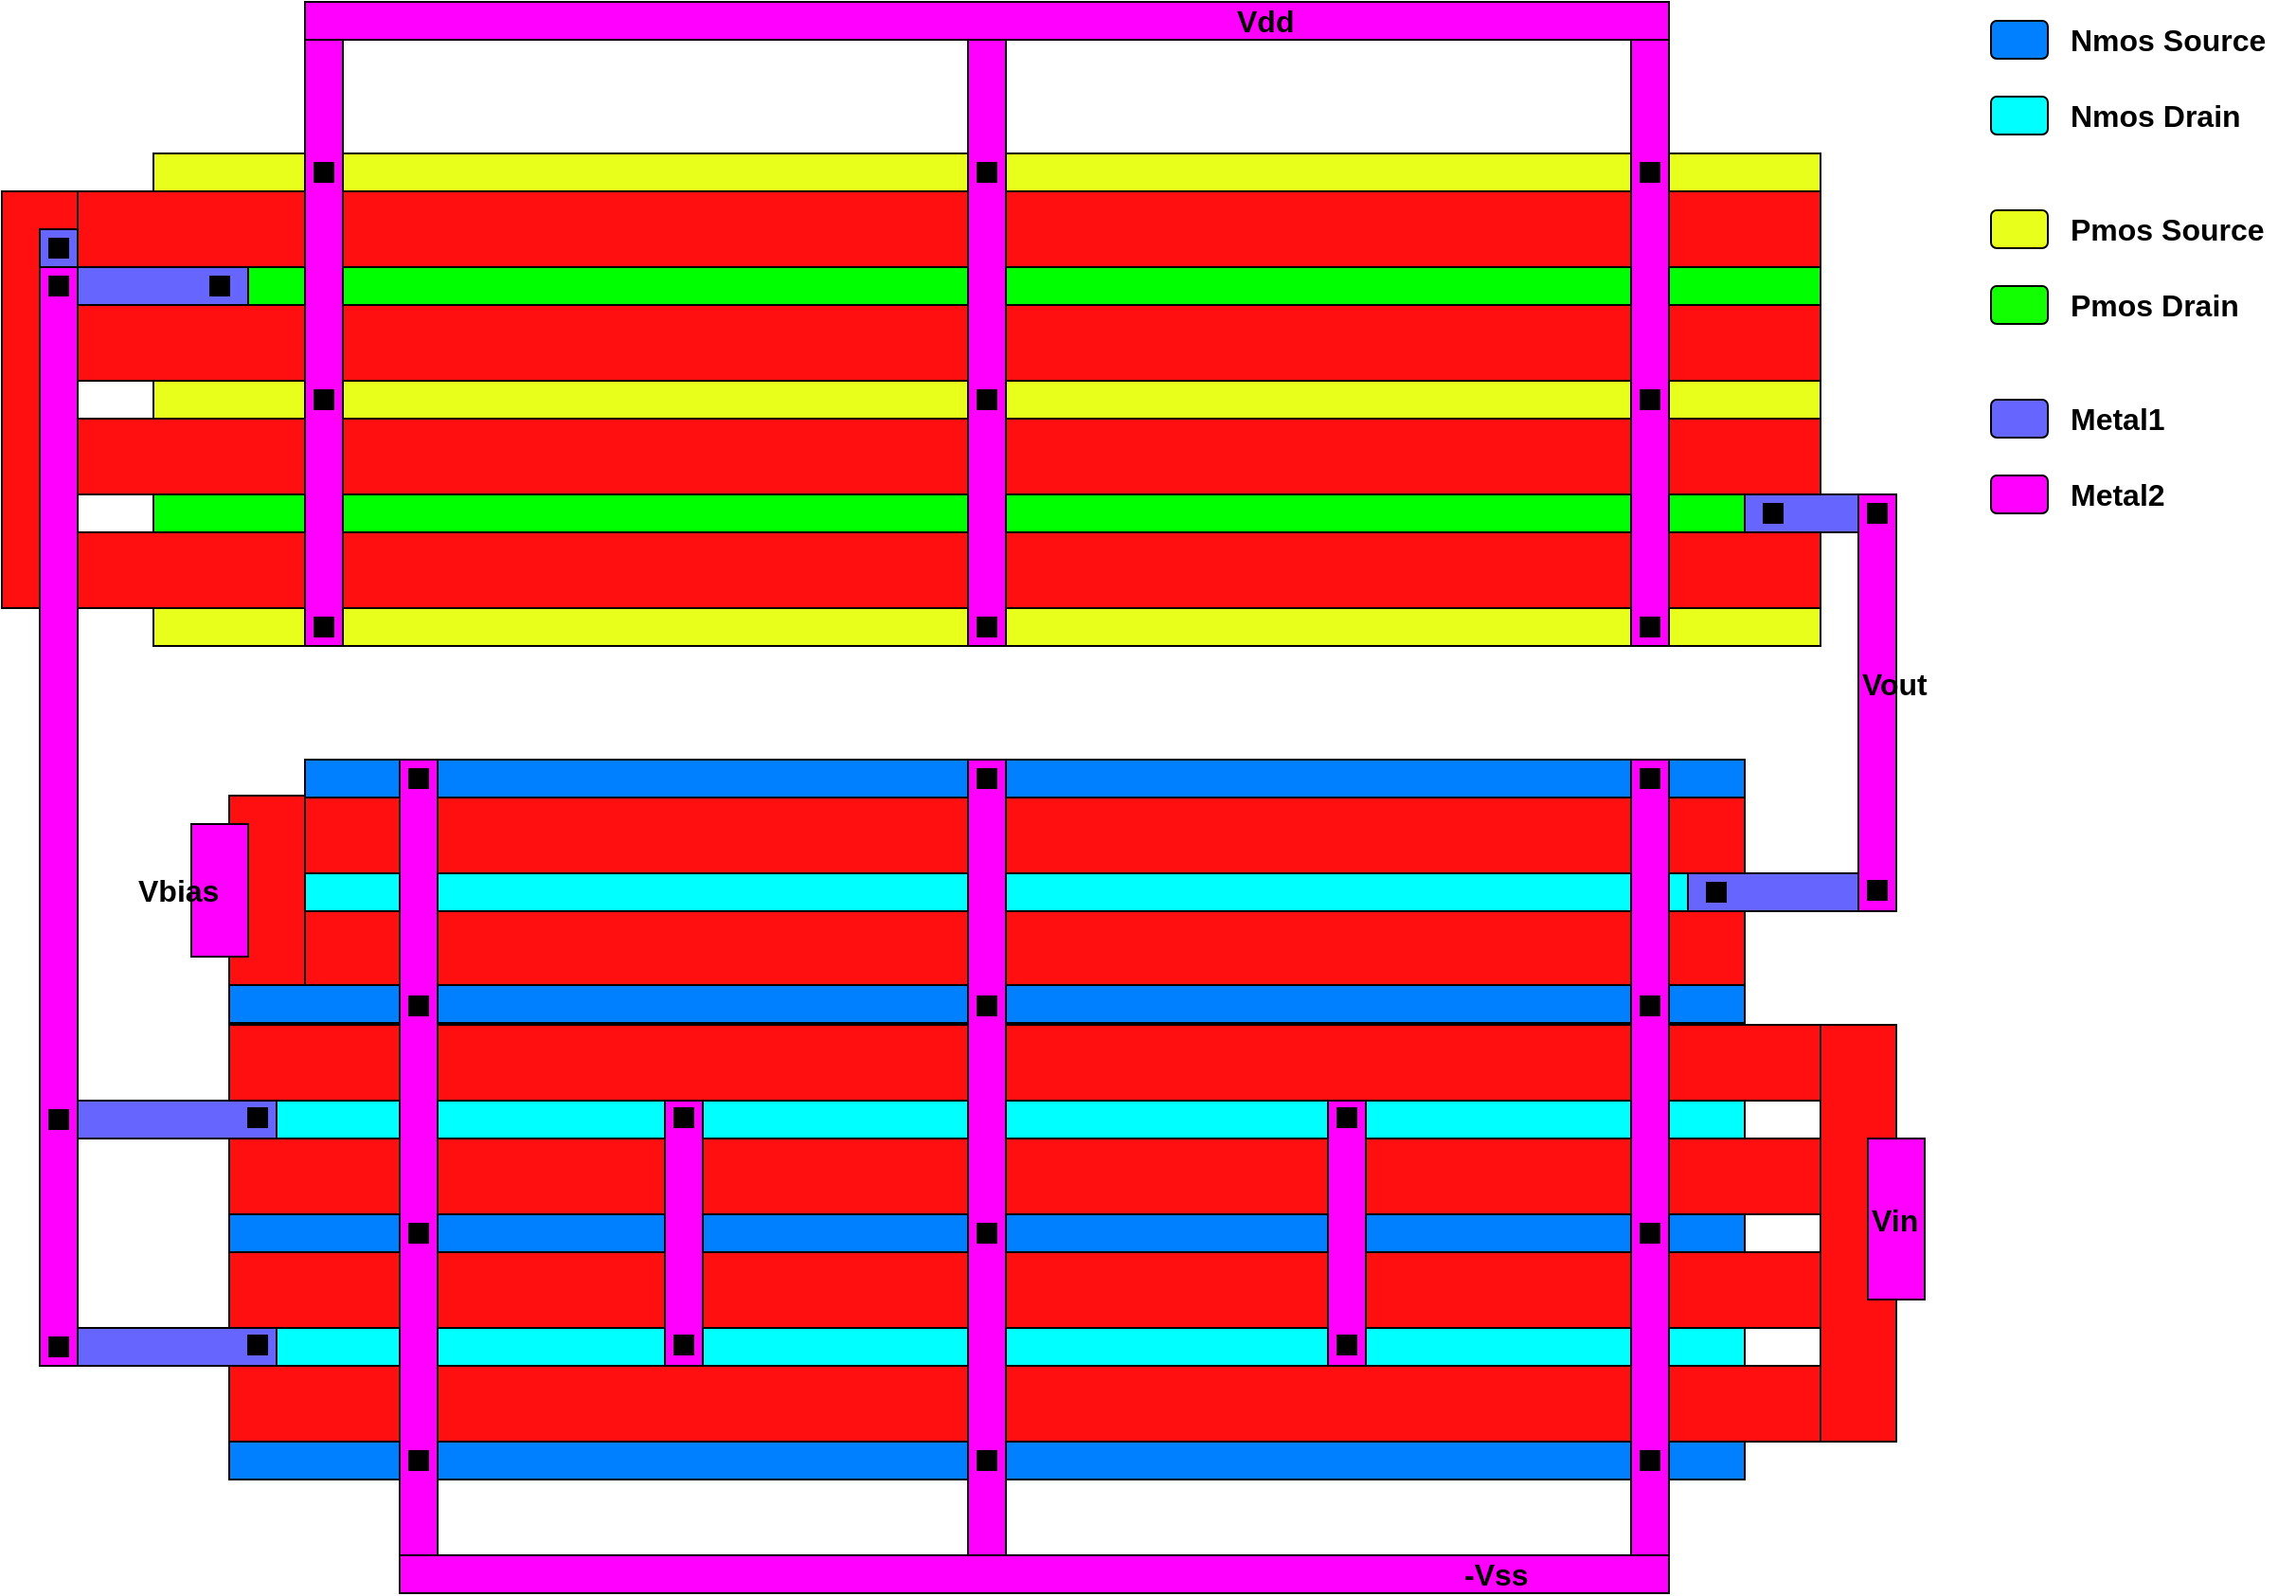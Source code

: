 <mxfile version="14.4.2" type="device"><diagram name="Page-1" id="7e0a89b8-554c-2b80-1dc8-d5c74ca68de4"><mxGraphModel dx="780" dy="812" grid="1" gridSize="10" guides="1" tooltips="1" connect="1" arrows="1" fold="1" page="1" pageScale="1" pageWidth="1100" pageHeight="850" background="#ffffff" math="0" shadow="0"><root><mxCell id="0"/><mxCell id="1" parent="0"/><mxCell id="Hpkl4akr6VLMQOKqiDri-402" value="" style="rounded=0;whiteSpace=wrap;html=1;fillColor=#00FFFF;" vertex="1" parent="1"><mxGeometry x="160" y="700" width="800" height="20" as="geometry"/></mxCell><mxCell id="Hpkl4akr6VLMQOKqiDri-406" value="" style="rounded=0;whiteSpace=wrap;html=1;fillColor=#00FFFF;" vertex="1" parent="1"><mxGeometry x="160" y="820" width="800" height="20" as="geometry"/></mxCell><mxCell id="Hpkl4akr6VLMQOKqiDri-463" value="" style="rounded=0;whiteSpace=wrap;html=1;fillColor=#6666FF;" vertex="1" parent="1"><mxGeometry x="60" y="700" width="125" height="20" as="geometry"/></mxCell><mxCell id="Hpkl4akr6VLMQOKqiDri-466" value="" style="rounded=0;whiteSpace=wrap;html=1;fillColor=#6666FF;" vertex="1" parent="1"><mxGeometry x="60" y="820" width="125" height="20" as="geometry"/></mxCell><mxCell id="Hpkl4akr6VLMQOKqiDri-244" value="" style="rounded=0;whiteSpace=wrap;html=1;fillColor=#00FFFF;" vertex="1" parent="1"><mxGeometry x="200" y="580" width="760" height="20" as="geometry"/></mxCell><mxCell id="Hpkl4akr6VLMQOKqiDri-455" value="" style="rounded=0;whiteSpace=wrap;html=1;fillColor=#6666FF;" vertex="1" parent="1"><mxGeometry x="930" y="580" width="110" height="20" as="geometry"/></mxCell><mxCell id="Hpkl4akr6VLMQOKqiDri-201" value="" style="rounded=0;whiteSpace=wrap;html=1;fillColor=#FF0F0F;" vertex="1" parent="1"><mxGeometry x="80" y="220" width="920" height="40" as="geometry"/></mxCell><mxCell id="Hpkl4akr6VLMQOKqiDri-202" value="" style="rounded=0;whiteSpace=wrap;html=1;fillColor=#00FF00;" vertex="1" parent="1"><mxGeometry x="120" y="260" width="880" height="20" as="geometry"/></mxCell><mxCell id="Hpkl4akr6VLMQOKqiDri-203" value="" style="rounded=0;whiteSpace=wrap;html=1;fillColor=#E8FF1C;" vertex="1" parent="1"><mxGeometry x="120" y="200" width="880" height="20" as="geometry"/></mxCell><mxCell id="Hpkl4akr6VLMQOKqiDri-241" value="" style="rounded=0;whiteSpace=wrap;html=1;fillColor=#0080FF;" vertex="1" parent="1"><mxGeometry x="200" y="520" width="760" height="20" as="geometry"/></mxCell><mxCell id="Hpkl4akr6VLMQOKqiDri-243" value="" style="rounded=0;whiteSpace=wrap;html=1;fillColor=#FF0F0F;" vertex="1" parent="1"><mxGeometry x="200" y="540" width="760" height="40" as="geometry"/></mxCell><mxCell id="Hpkl4akr6VLMQOKqiDri-254" value="" style="rounded=1;whiteSpace=wrap;html=1;fillColor=#0080FF;" vertex="1" parent="1"><mxGeometry x="1090" y="130" width="30" height="20" as="geometry"/></mxCell><mxCell id="Hpkl4akr6VLMQOKqiDri-255" value="" style="rounded=1;whiteSpace=wrap;html=1;fillColor=#00FFFF;gradientDirection=north;" vertex="1" parent="1"><mxGeometry x="1090" y="170" width="30" height="20" as="geometry"/></mxCell><mxCell id="Hpkl4akr6VLMQOKqiDri-256" value="" style="rounded=1;whiteSpace=wrap;html=1;fillColor=#11FF00;" vertex="1" parent="1"><mxGeometry x="1090" y="270" width="30" height="20" as="geometry"/></mxCell><mxCell id="Hpkl4akr6VLMQOKqiDri-257" value="" style="rounded=1;whiteSpace=wrap;html=1;gradientDirection=north;fillColor=#E8FF1C;" vertex="1" parent="1"><mxGeometry x="1090" y="230" width="30" height="20" as="geometry"/></mxCell><mxCell id="Hpkl4akr6VLMQOKqiDri-258" value="&lt;b style=&quot;font-size: 16px&quot;&gt;Nmos Source&lt;/b&gt;" style="text;html=1;align=left;verticalAlign=middle;resizable=0;points=[];autosize=1;" vertex="1" parent="1"><mxGeometry x="1130" y="130" width="120" height="20" as="geometry"/></mxCell><mxCell id="Hpkl4akr6VLMQOKqiDri-259" value="&lt;b style=&quot;font-size: 16px&quot;&gt;Nmos Drain&lt;/b&gt;" style="text;html=1;align=left;verticalAlign=middle;resizable=0;points=[];autosize=1;" vertex="1" parent="1"><mxGeometry x="1130" y="170" width="110" height="20" as="geometry"/></mxCell><mxCell id="Hpkl4akr6VLMQOKqiDri-260" value="&lt;b style=&quot;font-size: 16px&quot;&gt;Pmos Drain&lt;/b&gt;" style="text;html=1;align=left;verticalAlign=middle;resizable=0;points=[];autosize=1;" vertex="1" parent="1"><mxGeometry x="1130" y="270" width="100" height="20" as="geometry"/></mxCell><mxCell id="Hpkl4akr6VLMQOKqiDri-261" value="&lt;b style=&quot;font-size: 16px&quot;&gt;Pmos Source&lt;/b&gt;" style="text;html=1;align=left;verticalAlign=middle;resizable=0;points=[];autosize=1;" vertex="1" parent="1"><mxGeometry x="1130" y="230" width="120" height="20" as="geometry"/></mxCell><mxCell id="Hpkl4akr6VLMQOKqiDri-356" value="" style="rounded=1;whiteSpace=wrap;html=1;fillColor=#6666FF;" vertex="1" parent="1"><mxGeometry x="1090" y="330" width="30" height="20" as="geometry"/></mxCell><mxCell id="Hpkl4akr6VLMQOKqiDri-357" value="&lt;b style=&quot;font-size: 16px&quot;&gt;Metal1&lt;br&gt;&lt;/b&gt;" style="text;html=1;align=left;verticalAlign=middle;resizable=0;points=[];autosize=1;" vertex="1" parent="1"><mxGeometry x="1130" y="330" width="70" height="20" as="geometry"/></mxCell><mxCell id="Hpkl4akr6VLMQOKqiDri-358" value="" style="rounded=1;whiteSpace=wrap;html=1;fillColor=#FF00FF;" vertex="1" parent="1"><mxGeometry x="1090" y="370" width="30" height="20" as="geometry"/></mxCell><mxCell id="Hpkl4akr6VLMQOKqiDri-359" value="&lt;b style=&quot;font-size: 16px&quot;&gt;Metal2&lt;br&gt;&lt;/b&gt;" style="text;html=1;align=left;verticalAlign=middle;resizable=0;points=[];autosize=1;" vertex="1" parent="1"><mxGeometry x="1130" y="370" width="70" height="20" as="geometry"/></mxCell><mxCell id="Hpkl4akr6VLMQOKqiDri-392" value="" style="rounded=0;whiteSpace=wrap;html=1;fillColor=#FF0F0F;" vertex="1" parent="1"><mxGeometry x="80" y="280" width="920" height="40" as="geometry"/></mxCell><mxCell id="Hpkl4akr6VLMQOKqiDri-393" value="" style="rounded=0;whiteSpace=wrap;html=1;fillColor=#00FF00;" vertex="1" parent="1"><mxGeometry x="120" y="380" width="880" height="20" as="geometry"/></mxCell><mxCell id="Hpkl4akr6VLMQOKqiDri-395" value="" style="rounded=0;whiteSpace=wrap;html=1;fillColor=#E8FF1C;" vertex="1" parent="1"><mxGeometry x="120" y="320" width="880" height="20" as="geometry"/></mxCell><mxCell id="Hpkl4akr6VLMQOKqiDri-396" value="" style="rounded=0;whiteSpace=wrap;html=1;fillColor=#FF0F0F;" vertex="1" parent="1"><mxGeometry x="80" y="340" width="920" height="40" as="geometry"/></mxCell><mxCell id="Hpkl4akr6VLMQOKqiDri-397" value="" style="rounded=0;whiteSpace=wrap;html=1;fillColor=#FF0F0F;" vertex="1" parent="1"><mxGeometry x="80" y="400" width="920" height="40" as="geometry"/></mxCell><mxCell id="Hpkl4akr6VLMQOKqiDri-398" value="" style="rounded=0;whiteSpace=wrap;html=1;fillColor=#E8FF1C;" vertex="1" parent="1"><mxGeometry x="120" y="440" width="880" height="20" as="geometry"/></mxCell><mxCell id="Hpkl4akr6VLMQOKqiDri-399" value="" style="rounded=0;whiteSpace=wrap;html=1;fillColor=#FF0F0F;" vertex="1" parent="1"><mxGeometry x="200" y="600" width="760" height="40" as="geometry"/></mxCell><mxCell id="Hpkl4akr6VLMQOKqiDri-400" value="" style="rounded=0;whiteSpace=wrap;html=1;fillColor=#FF0F0F;" vertex="1" parent="1"><mxGeometry x="160" y="660" width="840" height="40" as="geometry"/></mxCell><mxCell id="Hpkl4akr6VLMQOKqiDri-401" value="" style="rounded=0;whiteSpace=wrap;html=1;fillColor=#0080FF;" vertex="1" parent="1"><mxGeometry x="160" y="639" width="800" height="20" as="geometry"/></mxCell><mxCell id="Hpkl4akr6VLMQOKqiDri-403" value="" style="rounded=0;whiteSpace=wrap;html=1;fillColor=#FF0F0F;" vertex="1" parent="1"><mxGeometry x="160" y="720" width="840" height="40" as="geometry"/></mxCell><mxCell id="Hpkl4akr6VLMQOKqiDri-404" value="" style="rounded=0;whiteSpace=wrap;html=1;fillColor=#FF0F0F;" vertex="1" parent="1"><mxGeometry x="160" y="780" width="840" height="40" as="geometry"/></mxCell><mxCell id="Hpkl4akr6VLMQOKqiDri-405" value="" style="rounded=0;whiteSpace=wrap;html=1;fillColor=#0080FF;" vertex="1" parent="1"><mxGeometry x="160" y="760" width="800" height="20" as="geometry"/></mxCell><mxCell id="Hpkl4akr6VLMQOKqiDri-407" value="" style="rounded=0;whiteSpace=wrap;html=1;fillColor=#FF0F0F;" vertex="1" parent="1"><mxGeometry x="160" y="840" width="840" height="40" as="geometry"/></mxCell><mxCell id="Hpkl4akr6VLMQOKqiDri-408" value="" style="rounded=0;whiteSpace=wrap;html=1;fillColor=#0080FF;" vertex="1" parent="1"><mxGeometry x="160" y="880" width="800" height="20" as="geometry"/></mxCell><mxCell id="Hpkl4akr6VLMQOKqiDri-409" value="" style="rounded=0;whiteSpace=wrap;html=1;fillColor=#FF0F0F;" vertex="1" parent="1"><mxGeometry x="40" y="220" width="40" height="220" as="geometry"/></mxCell><mxCell id="Hpkl4akr6VLMQOKqiDri-411" value="" style="rounded=0;whiteSpace=wrap;html=1;fillColor=#FF0F0F;" vertex="1" parent="1"><mxGeometry x="1000" y="660" width="40" height="220" as="geometry"/></mxCell><mxCell id="Hpkl4akr6VLMQOKqiDri-412" value="" style="rounded=0;whiteSpace=wrap;html=1;fillColor=#FF0F0F;" vertex="1" parent="1"><mxGeometry x="160" y="539" width="40" height="100" as="geometry"/></mxCell><mxCell id="Hpkl4akr6VLMQOKqiDri-413" value="" style="rounded=0;whiteSpace=wrap;html=1;fillColor=#FF00FF;" vertex="1" parent="1"><mxGeometry x="200" y="120" width="20" height="340" as="geometry"/></mxCell><mxCell id="Hpkl4akr6VLMQOKqiDri-414" value="" style="rounded=0;whiteSpace=wrap;html=1;fillColor=#000000;" vertex="1" parent="1"><mxGeometry x="205" y="205" width="10" height="10" as="geometry"/></mxCell><mxCell id="Hpkl4akr6VLMQOKqiDri-416" value="" style="rounded=0;whiteSpace=wrap;html=1;fillColor=#000000;" vertex="1" parent="1"><mxGeometry x="205" y="325" width="10" height="10" as="geometry"/></mxCell><mxCell id="Hpkl4akr6VLMQOKqiDri-417" value="" style="rounded=0;whiteSpace=wrap;html=1;fillColor=#000000;" vertex="1" parent="1"><mxGeometry x="205" y="445" width="10" height="10" as="geometry"/></mxCell><mxCell id="Hpkl4akr6VLMQOKqiDri-419" value="" style="rounded=0;whiteSpace=wrap;html=1;fillColor=#FF00FF;" vertex="1" parent="1"><mxGeometry x="900" y="120" width="20" height="340" as="geometry"/></mxCell><mxCell id="Hpkl4akr6VLMQOKqiDri-420" value="" style="rounded=0;whiteSpace=wrap;html=1;fillColor=#000000;" vertex="1" parent="1"><mxGeometry x="905" y="205" width="10" height="10" as="geometry"/></mxCell><mxCell id="Hpkl4akr6VLMQOKqiDri-421" value="" style="rounded=0;whiteSpace=wrap;html=1;fillColor=#000000;" vertex="1" parent="1"><mxGeometry x="905" y="325" width="10" height="10" as="geometry"/></mxCell><mxCell id="Hpkl4akr6VLMQOKqiDri-422" value="" style="rounded=0;whiteSpace=wrap;html=1;fillColor=#000000;" vertex="1" parent="1"><mxGeometry x="905" y="445" width="10" height="10" as="geometry"/></mxCell><mxCell id="Hpkl4akr6VLMQOKqiDri-423" value="" style="rounded=0;whiteSpace=wrap;html=1;fillColor=#FF00FF;" vertex="1" parent="1"><mxGeometry x="550" y="120" width="20" height="340" as="geometry"/></mxCell><mxCell id="Hpkl4akr6VLMQOKqiDri-424" value="" style="rounded=0;whiteSpace=wrap;html=1;fillColor=#000000;" vertex="1" parent="1"><mxGeometry x="555" y="205" width="10" height="10" as="geometry"/></mxCell><mxCell id="Hpkl4akr6VLMQOKqiDri-425" value="" style="rounded=0;whiteSpace=wrap;html=1;fillColor=#000000;" vertex="1" parent="1"><mxGeometry x="555" y="325" width="10" height="10" as="geometry"/></mxCell><mxCell id="Hpkl4akr6VLMQOKqiDri-426" value="" style="rounded=0;whiteSpace=wrap;html=1;fillColor=#000000;" vertex="1" parent="1"><mxGeometry x="555" y="445" width="10" height="10" as="geometry"/></mxCell><mxCell id="Hpkl4akr6VLMQOKqiDri-427" value="" style="rounded=0;whiteSpace=wrap;html=1;fillColor=#FF00FF;" vertex="1" parent="1"><mxGeometry x="200" y="120" width="720" height="20" as="geometry"/></mxCell><mxCell id="Hpkl4akr6VLMQOKqiDri-428" value="" style="rounded=0;whiteSpace=wrap;html=1;fillColor=#6666FF;" vertex="1" parent="1"><mxGeometry x="60" y="260" width="110" height="20" as="geometry"/></mxCell><mxCell id="Hpkl4akr6VLMQOKqiDri-429" value="" style="rounded=0;whiteSpace=wrap;html=1;fillColor=#000000;" vertex="1" parent="1"><mxGeometry x="150" y="265" width="10" height="10" as="geometry"/></mxCell><mxCell id="Hpkl4akr6VLMQOKqiDri-431" value="" style="rounded=0;whiteSpace=wrap;html=1;fillColor=#6666FF;" vertex="1" parent="1"><mxGeometry x="60" y="240" width="20" height="20" as="geometry"/></mxCell><mxCell id="Hpkl4akr6VLMQOKqiDri-432" value="" style="rounded=0;whiteSpace=wrap;html=1;fillColor=#000000;" vertex="1" parent="1"><mxGeometry x="65" y="245" width="10" height="10" as="geometry"/></mxCell><mxCell id="Hpkl4akr6VLMQOKqiDri-433" value="" style="rounded=0;whiteSpace=wrap;html=1;fillColor=#6666FF;" vertex="1" parent="1"><mxGeometry x="960" y="380" width="80" height="20" as="geometry"/></mxCell><mxCell id="Hpkl4akr6VLMQOKqiDri-434" value="" style="rounded=0;whiteSpace=wrap;html=1;fillColor=#000000;" vertex="1" parent="1"><mxGeometry x="970" y="385" width="10" height="10" as="geometry"/></mxCell><mxCell id="Hpkl4akr6VLMQOKqiDri-435" value="" style="rounded=0;whiteSpace=wrap;html=1;fillColor=#FF00FF;" vertex="1" parent="1"><mxGeometry x="1020" y="380" width="20" height="220" as="geometry"/></mxCell><mxCell id="Hpkl4akr6VLMQOKqiDri-436" value="" style="rounded=0;whiteSpace=wrap;html=1;fillColor=#000000;" vertex="1" parent="1"><mxGeometry x="1025" y="385" width="10" height="10" as="geometry"/></mxCell><mxCell id="Hpkl4akr6VLMQOKqiDri-437" value="" style="rounded=0;whiteSpace=wrap;html=1;fillColor=#FF00FF;" vertex="1" parent="1"><mxGeometry x="60" y="260" width="20" height="580" as="geometry"/></mxCell><mxCell id="Hpkl4akr6VLMQOKqiDri-438" value="" style="rounded=0;whiteSpace=wrap;html=1;fillColor=#000000;" vertex="1" parent="1"><mxGeometry x="65" y="265" width="10" height="10" as="geometry"/></mxCell><mxCell id="Hpkl4akr6VLMQOKqiDri-440" value="" style="rounded=0;whiteSpace=wrap;html=1;fillColor=#FF00FF;" vertex="1" parent="1"><mxGeometry x="250" y="520" width="20" height="440" as="geometry"/></mxCell><mxCell id="Hpkl4akr6VLMQOKqiDri-441" value="" style="rounded=0;whiteSpace=wrap;html=1;fillColor=#000000;" vertex="1" parent="1"><mxGeometry x="255" y="525" width="10" height="10" as="geometry"/></mxCell><mxCell id="Hpkl4akr6VLMQOKqiDri-442" value="" style="rounded=0;whiteSpace=wrap;html=1;fillColor=#000000;" vertex="1" parent="1"><mxGeometry x="255" y="645" width="10" height="10" as="geometry"/></mxCell><mxCell id="Hpkl4akr6VLMQOKqiDri-443" value="" style="rounded=0;whiteSpace=wrap;html=1;fillColor=#000000;" vertex="1" parent="1"><mxGeometry x="255" y="765" width="10" height="10" as="geometry"/></mxCell><mxCell id="Hpkl4akr6VLMQOKqiDri-444" value="" style="rounded=0;whiteSpace=wrap;html=1;fillColor=#000000;" vertex="1" parent="1"><mxGeometry x="255" y="885" width="10" height="10" as="geometry"/></mxCell><mxCell id="Hpkl4akr6VLMQOKqiDri-445" value="" style="rounded=0;whiteSpace=wrap;html=1;fillColor=#FF00FF;" vertex="1" parent="1"><mxGeometry x="900" y="520" width="20" height="440" as="geometry"/></mxCell><mxCell id="Hpkl4akr6VLMQOKqiDri-446" value="" style="rounded=0;whiteSpace=wrap;html=1;fillColor=#000000;" vertex="1" parent="1"><mxGeometry x="905" y="525" width="10" height="10" as="geometry"/></mxCell><mxCell id="Hpkl4akr6VLMQOKqiDri-447" value="" style="rounded=0;whiteSpace=wrap;html=1;fillColor=#000000;" vertex="1" parent="1"><mxGeometry x="905" y="645" width="10" height="10" as="geometry"/></mxCell><mxCell id="Hpkl4akr6VLMQOKqiDri-448" value="" style="rounded=0;whiteSpace=wrap;html=1;fillColor=#000000;" vertex="1" parent="1"><mxGeometry x="905" y="765" width="10" height="10" as="geometry"/></mxCell><mxCell id="Hpkl4akr6VLMQOKqiDri-449" value="" style="rounded=0;whiteSpace=wrap;html=1;fillColor=#000000;" vertex="1" parent="1"><mxGeometry x="905" y="885" width="10" height="10" as="geometry"/></mxCell><mxCell id="Hpkl4akr6VLMQOKqiDri-450" value="" style="rounded=0;whiteSpace=wrap;html=1;fillColor=#FF00FF;" vertex="1" parent="1"><mxGeometry x="550" y="520" width="20" height="440" as="geometry"/></mxCell><mxCell id="Hpkl4akr6VLMQOKqiDri-451" value="" style="rounded=0;whiteSpace=wrap;html=1;fillColor=#000000;" vertex="1" parent="1"><mxGeometry x="555" y="525" width="10" height="10" as="geometry"/></mxCell><mxCell id="Hpkl4akr6VLMQOKqiDri-452" value="" style="rounded=0;whiteSpace=wrap;html=1;fillColor=#000000;" vertex="1" parent="1"><mxGeometry x="555" y="645" width="10" height="10" as="geometry"/></mxCell><mxCell id="Hpkl4akr6VLMQOKqiDri-453" value="" style="rounded=0;whiteSpace=wrap;html=1;fillColor=#000000;" vertex="1" parent="1"><mxGeometry x="555" y="765" width="10" height="10" as="geometry"/></mxCell><mxCell id="Hpkl4akr6VLMQOKqiDri-454" value="" style="rounded=0;whiteSpace=wrap;html=1;fillColor=#000000;" vertex="1" parent="1"><mxGeometry x="555" y="885" width="10" height="10" as="geometry"/></mxCell><mxCell id="Hpkl4akr6VLMQOKqiDri-456" value="" style="rounded=0;whiteSpace=wrap;html=1;fillColor=#000000;" vertex="1" parent="1"><mxGeometry x="940" y="585" width="10" height="10" as="geometry"/></mxCell><mxCell id="Hpkl4akr6VLMQOKqiDri-459" value="" style="rounded=0;whiteSpace=wrap;html=1;fillColor=#000000;" vertex="1" parent="1"><mxGeometry x="1025" y="584" width="10" height="10" as="geometry"/></mxCell><mxCell id="Hpkl4akr6VLMQOKqiDri-465" value="" style="rounded=0;whiteSpace=wrap;html=1;fillColor=#000000;" vertex="1" parent="1"><mxGeometry x="170" y="704" width="10" height="10" as="geometry"/></mxCell><mxCell id="Hpkl4akr6VLMQOKqiDri-468" value="" style="rounded=0;whiteSpace=wrap;html=1;fillColor=#000000;" vertex="1" parent="1"><mxGeometry x="170" y="824" width="10" height="10" as="geometry"/></mxCell><mxCell id="Hpkl4akr6VLMQOKqiDri-469" value="" style="rounded=0;whiteSpace=wrap;html=1;fillColor=#000000;" vertex="1" parent="1"><mxGeometry x="65" y="825" width="10" height="10" as="geometry"/></mxCell><mxCell id="Hpkl4akr6VLMQOKqiDri-470" value="" style="rounded=0;whiteSpace=wrap;html=1;fillColor=#000000;" vertex="1" parent="1"><mxGeometry x="65" y="705" width="10" height="10" as="geometry"/></mxCell><mxCell id="Hpkl4akr6VLMQOKqiDri-472" value="" style="rounded=0;whiteSpace=wrap;html=1;fillColor=#FF00FF;" vertex="1" parent="1"><mxGeometry x="390" y="700" width="20" height="140" as="geometry"/></mxCell><mxCell id="Hpkl4akr6VLMQOKqiDri-473" value="" style="rounded=0;whiteSpace=wrap;html=1;fillColor=#000000;" vertex="1" parent="1"><mxGeometry x="395" y="824" width="10" height="10" as="geometry"/></mxCell><mxCell id="Hpkl4akr6VLMQOKqiDri-474" value="" style="rounded=0;whiteSpace=wrap;html=1;fillColor=#000000;" vertex="1" parent="1"><mxGeometry x="395" y="704" width="10" height="10" as="geometry"/></mxCell><mxCell id="Hpkl4akr6VLMQOKqiDri-475" value="" style="rounded=0;whiteSpace=wrap;html=1;fillColor=#FF00FF;" vertex="1" parent="1"><mxGeometry x="740" y="700" width="20" height="140" as="geometry"/></mxCell><mxCell id="Hpkl4akr6VLMQOKqiDri-476" value="" style="rounded=0;whiteSpace=wrap;html=1;fillColor=#000000;" vertex="1" parent="1"><mxGeometry x="745" y="824" width="10" height="10" as="geometry"/></mxCell><mxCell id="Hpkl4akr6VLMQOKqiDri-477" value="" style="rounded=0;whiteSpace=wrap;html=1;fillColor=#000000;" vertex="1" parent="1"><mxGeometry x="745" y="704" width="10" height="10" as="geometry"/></mxCell><mxCell id="Hpkl4akr6VLMQOKqiDri-478" value="" style="rounded=0;whiteSpace=wrap;html=1;fillColor=#FF00FF;" vertex="1" parent="1"><mxGeometry x="140" y="554" width="30" height="70" as="geometry"/></mxCell><mxCell id="Hpkl4akr6VLMQOKqiDri-480" value="" style="rounded=0;whiteSpace=wrap;html=1;fillColor=#FF00FF;" vertex="1" parent="1"><mxGeometry x="1025" y="720" width="30" height="85" as="geometry"/></mxCell><mxCell id="Hpkl4akr6VLMQOKqiDri-481" value="&lt;b style=&quot;font-size: 16px&quot;&gt;Vbias&lt;br&gt;&lt;/b&gt;" style="text;html=1;align=left;verticalAlign=middle;resizable=0;points=[];autosize=1;" vertex="1" parent="1"><mxGeometry x="110" y="579" width="60" height="20" as="geometry"/></mxCell><mxCell id="Hpkl4akr6VLMQOKqiDri-482" value="&lt;b style=&quot;font-size: 16px&quot;&gt;Vin&lt;br&gt;&lt;/b&gt;" style="text;html=1;align=left;verticalAlign=middle;resizable=0;points=[];autosize=1;" vertex="1" parent="1"><mxGeometry x="1025" y="752.5" width="40" height="20" as="geometry"/></mxCell><mxCell id="Hpkl4akr6VLMQOKqiDri-483" value="" style="rounded=0;whiteSpace=wrap;html=1;fillColor=#FF00FF;" vertex="1" parent="1"><mxGeometry x="250" y="940" width="670" height="20" as="geometry"/></mxCell><mxCell id="Hpkl4akr6VLMQOKqiDri-484" value="&lt;b style=&quot;font-size: 16px&quot;&gt;-Vss&lt;br&gt;&lt;/b&gt;" style="text;html=1;align=left;verticalAlign=middle;resizable=0;points=[];autosize=1;" vertex="1" parent="1"><mxGeometry x="810" y="940" width="50" height="20" as="geometry"/></mxCell><mxCell id="Hpkl4akr6VLMQOKqiDri-485" value="&lt;b style=&quot;font-size: 16px&quot;&gt;Vout&lt;br&gt;&lt;/b&gt;" style="text;html=1;align=left;verticalAlign=middle;resizable=0;points=[];autosize=1;" vertex="1" parent="1"><mxGeometry x="1020" y="470" width="50" height="20" as="geometry"/></mxCell><mxCell id="Hpkl4akr6VLMQOKqiDri-486" value="&lt;b style=&quot;font-size: 16px&quot;&gt;Vdd&lt;br&gt;&lt;/b&gt;" style="text;html=1;align=left;verticalAlign=middle;resizable=0;points=[];autosize=1;" vertex="1" parent="1"><mxGeometry x="690" y="120" width="50" height="20" as="geometry"/></mxCell></root></mxGraphModel></diagram></mxfile>